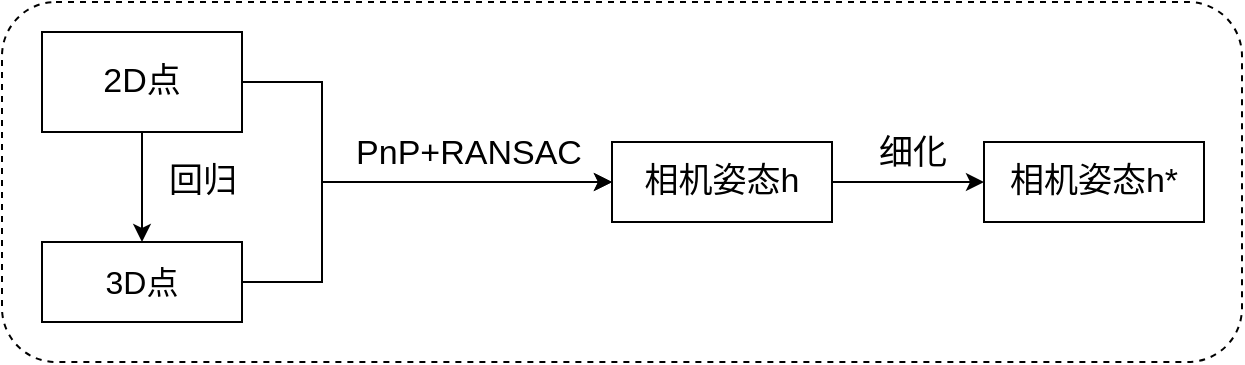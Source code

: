 <mxfile version="14.6.12" type="github">
  <diagram id="eaD8MX3vgt7gd6s6Sl5r" name="Page-1">
    <mxGraphModel dx="1422" dy="762" grid="1" gridSize="10" guides="1" tooltips="1" connect="1" arrows="1" fold="1" page="1" pageScale="1" pageWidth="827" pageHeight="1169" math="0" shadow="0">
      <root>
        <mxCell id="0" />
        <mxCell id="1" parent="0" />
        <mxCell id="dDHRLriayj3Ol6LwU3u3-3" style="edgeStyle=orthogonalEdgeStyle;rounded=0;orthogonalLoop=1;jettySize=auto;html=1;" edge="1" parent="1" source="dDHRLriayj3Ol6LwU3u3-1" target="dDHRLriayj3Ol6LwU3u3-2">
          <mxGeometry relative="1" as="geometry" />
        </mxCell>
        <mxCell id="dDHRLriayj3Ol6LwU3u3-5" style="edgeStyle=orthogonalEdgeStyle;rounded=0;orthogonalLoop=1;jettySize=auto;html=1;exitX=1;exitY=0.5;exitDx=0;exitDy=0;entryX=0;entryY=0.5;entryDx=0;entryDy=0;" edge="1" parent="1" source="dDHRLriayj3Ol6LwU3u3-1" target="dDHRLriayj3Ol6LwU3u3-6">
          <mxGeometry relative="1" as="geometry">
            <mxPoint x="270" y="500" as="targetPoint" />
            <Array as="points">
              <mxPoint x="230" y="410" />
              <mxPoint x="230" y="460" />
            </Array>
          </mxGeometry>
        </mxCell>
        <mxCell id="dDHRLriayj3Ol6LwU3u3-1" value="&lt;font style=&quot;font-size: 17px&quot;&gt;2D点&lt;/font&gt;" style="rounded=0;whiteSpace=wrap;html=1;" vertex="1" parent="1">
          <mxGeometry x="90" y="385" width="100" height="50" as="geometry" />
        </mxCell>
        <mxCell id="dDHRLriayj3Ol6LwU3u3-10" style="edgeStyle=orthogonalEdgeStyle;rounded=0;orthogonalLoop=1;jettySize=auto;html=1;entryX=0;entryY=0.5;entryDx=0;entryDy=0;" edge="1" parent="1" source="dDHRLriayj3Ol6LwU3u3-2" target="dDHRLriayj3Ol6LwU3u3-6">
          <mxGeometry relative="1" as="geometry">
            <Array as="points">
              <mxPoint x="230" y="510" />
              <mxPoint x="230" y="460" />
            </Array>
          </mxGeometry>
        </mxCell>
        <mxCell id="dDHRLriayj3Ol6LwU3u3-2" value="&lt;font style=&quot;font-size: 16px&quot;&gt;3D点&lt;/font&gt;" style="rounded=0;whiteSpace=wrap;html=1;" vertex="1" parent="1">
          <mxGeometry x="90" y="490" width="100" height="40" as="geometry" />
        </mxCell>
        <mxCell id="dDHRLriayj3Ol6LwU3u3-4" value="&lt;font style=&quot;font-size: 17px&quot;&gt;回归&lt;/font&gt;" style="text;html=1;align=center;verticalAlign=middle;resizable=0;points=[];autosize=1;strokeColor=none;" vertex="1" parent="1">
          <mxGeometry x="145" y="450" width="50" height="20" as="geometry" />
        </mxCell>
        <mxCell id="dDHRLriayj3Ol6LwU3u3-7" style="edgeStyle=orthogonalEdgeStyle;rounded=0;orthogonalLoop=1;jettySize=auto;html=1;entryX=0;entryY=0.5;entryDx=0;entryDy=0;" edge="1" parent="1" source="dDHRLriayj3Ol6LwU3u3-6" target="dDHRLriayj3Ol6LwU3u3-8">
          <mxGeometry relative="1" as="geometry">
            <mxPoint x="630" y="480" as="targetPoint" />
          </mxGeometry>
        </mxCell>
        <mxCell id="dDHRLriayj3Ol6LwU3u3-6" value="&lt;font style=&quot;font-size: 17px&quot;&gt;相机姿态h&lt;/font&gt;" style="rounded=0;whiteSpace=wrap;html=1;" vertex="1" parent="1">
          <mxGeometry x="375" y="440" width="110" height="40" as="geometry" />
        </mxCell>
        <mxCell id="dDHRLriayj3Ol6LwU3u3-8" value="&lt;font style=&quot;font-size: 17px&quot;&gt;相机姿态h*&lt;/font&gt;" style="rounded=0;whiteSpace=wrap;html=1;" vertex="1" parent="1">
          <mxGeometry x="561" y="440" width="110" height="40" as="geometry" />
        </mxCell>
        <mxCell id="dDHRLriayj3Ol6LwU3u3-11" value="&lt;font style=&quot;font-size: 17px&quot;&gt;PnP+RANSAC&lt;/font&gt;" style="text;html=1;align=center;verticalAlign=middle;resizable=0;points=[];autosize=1;strokeColor=none;" vertex="1" parent="1">
          <mxGeometry x="238" y="436" width="130" height="20" as="geometry" />
        </mxCell>
        <mxCell id="dDHRLriayj3Ol6LwU3u3-12" value="&lt;font style=&quot;font-size: 17px&quot;&gt;细化&lt;/font&gt;" style="text;html=1;align=center;verticalAlign=middle;resizable=0;points=[];autosize=1;strokeColor=none;" vertex="1" parent="1">
          <mxGeometry x="500" y="436" width="50" height="20" as="geometry" />
        </mxCell>
        <mxCell id="dDHRLriayj3Ol6LwU3u3-13" value="" style="rounded=1;whiteSpace=wrap;html=1;fillColor=none;dashed=1;" vertex="1" parent="1">
          <mxGeometry x="70" y="370" width="620" height="180" as="geometry" />
        </mxCell>
      </root>
    </mxGraphModel>
  </diagram>
</mxfile>
